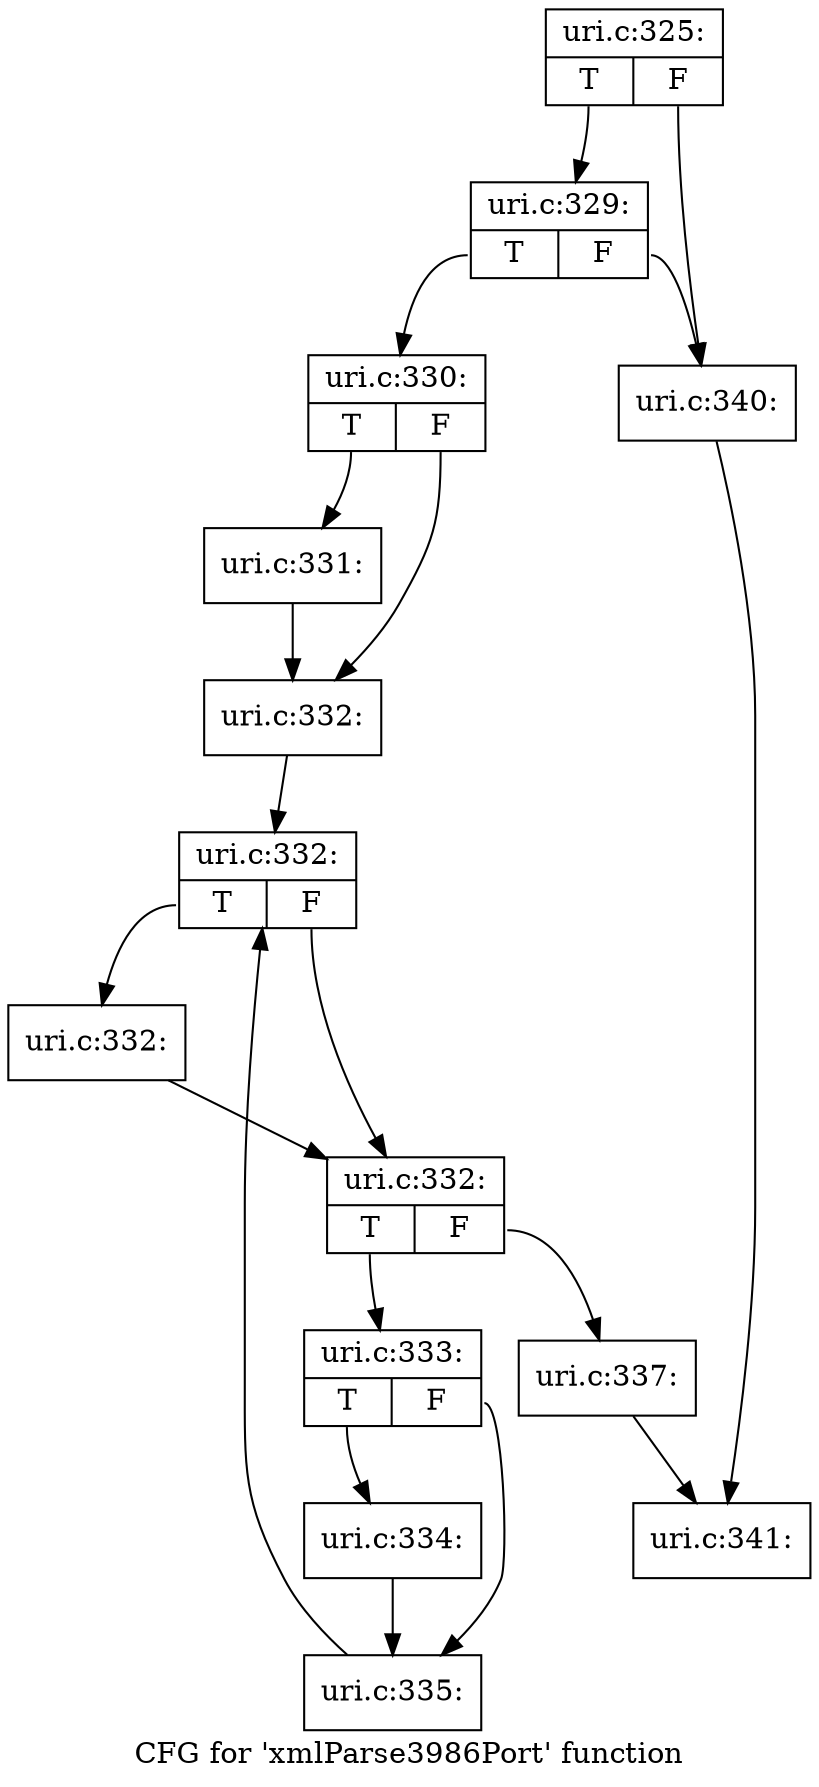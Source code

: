 digraph "CFG for 'xmlParse3986Port' function" {
	label="CFG for 'xmlParse3986Port' function";

	Node0x494f720 [shape=record,label="{uri.c:325:|{<s0>T|<s1>F}}"];
	Node0x494f720:s0 -> Node0x49505c0;
	Node0x494f720:s1 -> Node0x4950570;
	Node0x49505c0 [shape=record,label="{uri.c:329:|{<s0>T|<s1>F}}"];
	Node0x49505c0:s0 -> Node0x4950520;
	Node0x49505c0:s1 -> Node0x4950570;
	Node0x4950520 [shape=record,label="{uri.c:330:|{<s0>T|<s1>F}}"];
	Node0x4950520:s0 -> Node0x4950c10;
	Node0x4950520:s1 -> Node0x4950c60;
	Node0x4950c10 [shape=record,label="{uri.c:331:}"];
	Node0x4950c10 -> Node0x4950c60;
	Node0x4950c60 [shape=record,label="{uri.c:332:}"];
	Node0x4950c60 -> Node0x4951150;
	Node0x4951150 [shape=record,label="{uri.c:332:|{<s0>T|<s1>F}}"];
	Node0x4951150:s0 -> Node0x4951440;
	Node0x4951150:s1 -> Node0x49513f0;
	Node0x4951440 [shape=record,label="{uri.c:332:}"];
	Node0x4951440 -> Node0x49513f0;
	Node0x49513f0 [shape=record,label="{uri.c:332:|{<s0>T|<s1>F}}"];
	Node0x49513f0:s0 -> Node0x49518d0;
	Node0x49513f0:s1 -> Node0x4951370;
	Node0x49518d0 [shape=record,label="{uri.c:333:|{<s0>T|<s1>F}}"];
	Node0x49518d0:s0 -> Node0x4951ac0;
	Node0x49518d0:s1 -> Node0x4951b10;
	Node0x4951ac0 [shape=record,label="{uri.c:334:}"];
	Node0x4951ac0 -> Node0x4951b10;
	Node0x4951b10 [shape=record,label="{uri.c:335:}"];
	Node0x4951b10 -> Node0x4951150;
	Node0x4951370 [shape=record,label="{uri.c:337:}"];
	Node0x4951370 -> Node0x49501d0;
	Node0x4950570 [shape=record,label="{uri.c:340:}"];
	Node0x4950570 -> Node0x49501d0;
	Node0x49501d0 [shape=record,label="{uri.c:341:}"];
}

